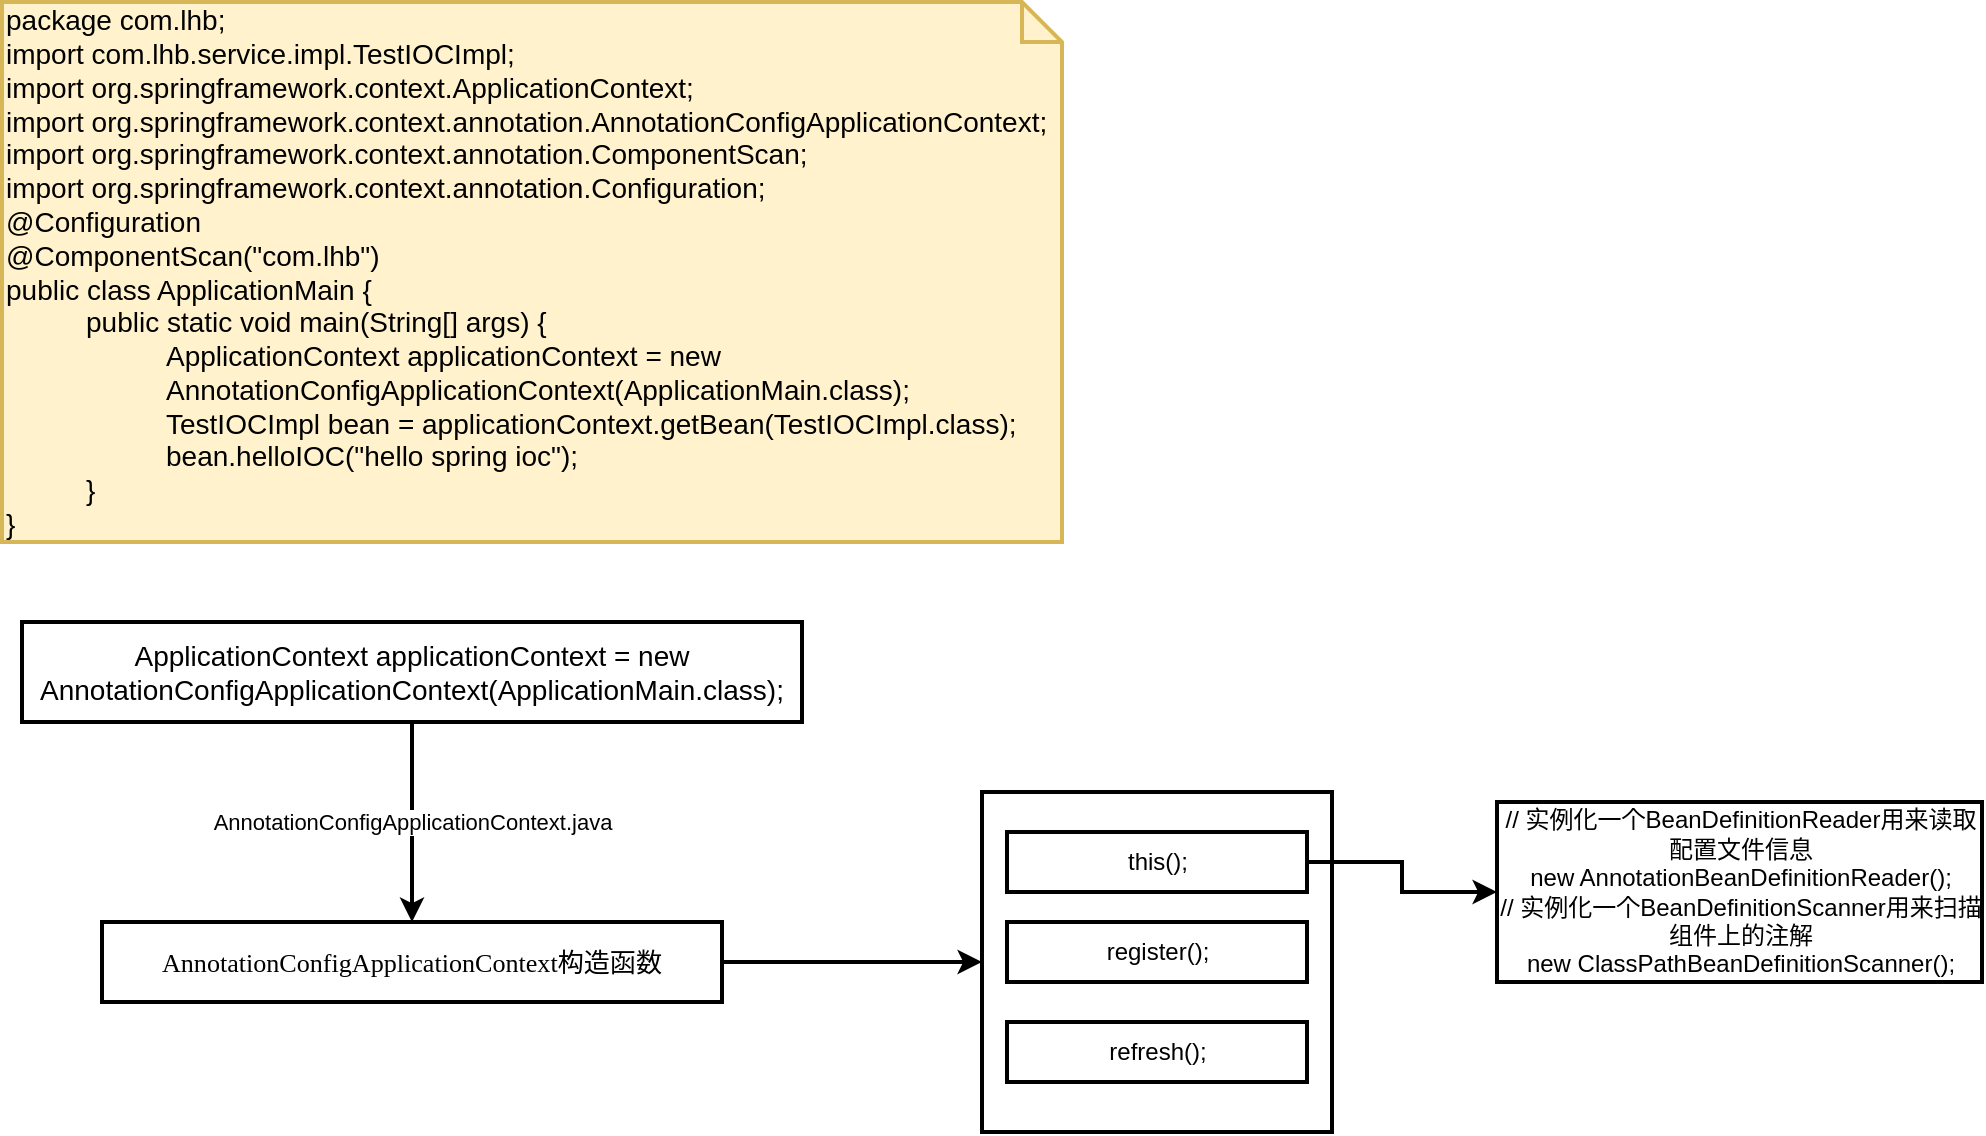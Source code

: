 <mxfile version="14.9.3" type="github">
  <diagram id="eFSnvH-j5v0lLI5UnApI" name="IOC加载流程">
    <mxGraphModel dx="1107" dy="601" grid="1" gridSize="10" guides="1" tooltips="1" connect="1" arrows="1" fold="1" page="1" pageScale="1" pageWidth="827" pageHeight="1169" math="0" shadow="0">
      <root>
        <mxCell id="0" />
        <mxCell id="1" parent="0" />
        <mxCell id="3bNbBRN6fOfR_KHOpcYK-2" value="&lt;div&gt;&lt;font color=&quot;#000000&quot;&gt;package com.lhb;&lt;/font&gt;&lt;/div&gt;&lt;div&gt;&lt;font color=&quot;#000000&quot;&gt;import com.lhb.service.impl.TestIOCImpl;&lt;/font&gt;&lt;/div&gt;&lt;div&gt;&lt;font color=&quot;#000000&quot;&gt;import org.springframework.context.ApplicationContext;&lt;/font&gt;&lt;/div&gt;&lt;div&gt;&lt;font color=&quot;#000000&quot;&gt;import org.springframework.context.annotation.AnnotationConfigApplicationContext;&lt;/font&gt;&lt;/div&gt;&lt;div&gt;&lt;font color=&quot;#000000&quot;&gt;import org.springframework.context.annotation.ComponentScan;&lt;/font&gt;&lt;/div&gt;&lt;div&gt;&lt;font color=&quot;#000000&quot;&gt;import org.springframework.context.annotation.Configuration;&lt;/font&gt;&lt;/div&gt;&lt;div&gt;&lt;font color=&quot;#000000&quot;&gt;@Configuration&lt;/font&gt;&lt;/div&gt;&lt;div&gt;&lt;font color=&quot;#000000&quot;&gt;@ComponentScan(&quot;com.lhb&quot;)&lt;/font&gt;&lt;/div&gt;&lt;div&gt;&lt;font color=&quot;#000000&quot;&gt;public class ApplicationMain {&lt;/font&gt;&lt;/div&gt;&lt;blockquote style=&quot;margin: 0 0 0 40px ; border: none ; padding: 0px&quot;&gt;&lt;div&gt;&lt;font color=&quot;#000000&quot;&gt;public static void main(String[] args) {&lt;/font&gt;&lt;/div&gt;&lt;/blockquote&gt;&lt;blockquote style=&quot;margin: 0 0 0 40px ; border: none ; padding: 0px&quot;&gt;&lt;blockquote style=&quot;margin: 0 0 0 40px ; border: none ; padding: 0px&quot;&gt;&lt;div&gt;&lt;font color=&quot;#000000&quot;&gt;ApplicationContext applicationContext = new AnnotationConfigApplicationContext(ApplicationMain.class);&lt;/font&gt;&lt;/div&gt;&lt;/blockquote&gt;&lt;blockquote style=&quot;margin: 0 0 0 40px ; border: none ; padding: 0px&quot;&gt;&lt;div&gt;&lt;font color=&quot;#000000&quot;&gt;TestIOCImpl bean = applicationContext.getBean(TestIOCImpl.class);&lt;/font&gt;&lt;/div&gt;&lt;/blockquote&gt;&lt;blockquote style=&quot;margin: 0 0 0 40px ; border: none ; padding: 0px&quot;&gt;&lt;div&gt;&lt;font color=&quot;#000000&quot;&gt;bean.helloIOC(&quot;hello spring ioc&quot;);&lt;/font&gt;&lt;/div&gt;&lt;/blockquote&gt;&lt;/blockquote&gt;&lt;blockquote style=&quot;margin: 0 0 0 40px ; border: none ; padding: 0px&quot;&gt;&lt;div&gt;&lt;font color=&quot;#000000&quot;&gt;}&lt;/font&gt;&lt;/div&gt;&lt;/blockquote&gt;&lt;div&gt;&lt;font color=&quot;#000000&quot;&gt;}&lt;/font&gt;&lt;/div&gt;" style="shape=note;strokeWidth=2;fontSize=14;size=20;whiteSpace=wrap;html=1;fillColor=#fff2cc;strokeColor=#d6b656;fontColor=#666600;align=left;" parent="1" vertex="1">
          <mxGeometry x="70" y="40" width="530" height="270" as="geometry" />
        </mxCell>
        <mxCell id="3bNbBRN6fOfR_KHOpcYK-5" value="" style="edgeStyle=orthogonalEdgeStyle;rounded=0;orthogonalLoop=1;jettySize=auto;html=1;strokeWidth=2;" parent="1" source="3bNbBRN6fOfR_KHOpcYK-3" target="3bNbBRN6fOfR_KHOpcYK-4" edge="1">
          <mxGeometry relative="1" as="geometry" />
        </mxCell>
        <mxCell id="XQ4zk1a1KSQNIVSHgwAn-4" value="AnnotationConfigApplicationContext.java" style="edgeLabel;html=1;align=center;verticalAlign=middle;resizable=0;points=[];" vertex="1" connectable="0" parent="3bNbBRN6fOfR_KHOpcYK-5">
          <mxGeometry x="-0.3" y="-1" relative="1" as="geometry">
            <mxPoint x="1" y="15" as="offset" />
          </mxGeometry>
        </mxCell>
        <mxCell id="3bNbBRN6fOfR_KHOpcYK-3" value="&lt;span style=&quot;font-size: 14px ; text-align: left&quot;&gt;ApplicationContext applicationContext = new AnnotationConfigApplicationContext(ApplicationMain.class);&lt;/span&gt;" style="rounded=0;whiteSpace=wrap;html=1;strokeWidth=2;" parent="1" vertex="1">
          <mxGeometry x="80" y="350" width="390" height="50" as="geometry" />
        </mxCell>
        <mxCell id="3bNbBRN6fOfR_KHOpcYK-7" value="" style="edgeStyle=orthogonalEdgeStyle;rounded=0;orthogonalLoop=1;jettySize=auto;html=1;strokeWidth=2;" parent="1" source="3bNbBRN6fOfR_KHOpcYK-4" target="3bNbBRN6fOfR_KHOpcYK-6" edge="1">
          <mxGeometry relative="1" as="geometry" />
        </mxCell>
        <mxCell id="3bNbBRN6fOfR_KHOpcYK-4" value="&lt;pre style=&quot;font-family: &amp;#34;jetbrains mono&amp;#34; ; font-size: 9.8pt&quot;&gt;&lt;span style=&quot;background-color: rgb(255 , 255 , 255)&quot;&gt;AnnotationConfigApplicationContext构造函数&lt;/span&gt;&lt;/pre&gt;" style="whiteSpace=wrap;html=1;rounded=0;strokeWidth=2;" parent="1" vertex="1">
          <mxGeometry x="120" y="500" width="310" height="40" as="geometry" />
        </mxCell>
        <mxCell id="XQ4zk1a1KSQNIVSHgwAn-1" value="" style="group" vertex="1" connectable="0" parent="1">
          <mxGeometry x="560" y="435" width="175" height="170" as="geometry" />
        </mxCell>
        <mxCell id="3bNbBRN6fOfR_KHOpcYK-6" value="" style="whiteSpace=wrap;html=1;rounded=0;strokeWidth=2;" parent="XQ4zk1a1KSQNIVSHgwAn-1" vertex="1">
          <mxGeometry width="175" height="170" as="geometry" />
        </mxCell>
        <mxCell id="3bNbBRN6fOfR_KHOpcYK-8" value="this();" style="rounded=0;whiteSpace=wrap;html=1;strokeWidth=2;" parent="XQ4zk1a1KSQNIVSHgwAn-1" vertex="1">
          <mxGeometry x="12.5" y="20" width="150" height="30" as="geometry" />
        </mxCell>
        <mxCell id="XQ4zk1a1KSQNIVSHgwAn-2" value="register();" style="rounded=0;whiteSpace=wrap;html=1;strokeWidth=2;" vertex="1" parent="XQ4zk1a1KSQNIVSHgwAn-1">
          <mxGeometry x="12.5" y="65" width="150" height="30" as="geometry" />
        </mxCell>
        <mxCell id="XQ4zk1a1KSQNIVSHgwAn-3" value="refresh();" style="rounded=0;whiteSpace=wrap;html=1;strokeWidth=2;" vertex="1" parent="XQ4zk1a1KSQNIVSHgwAn-1">
          <mxGeometry x="12.5" y="115" width="150" height="30" as="geometry" />
        </mxCell>
        <mxCell id="XQ4zk1a1KSQNIVSHgwAn-5" value="// 实例化一个BeanDefinitionReader用来读取配置文件信息&lt;br&gt;new AnnotationBeanDefinitionReader();&lt;br&gt;// 实例化一个BeanDefinitionScanner用来扫描组件上的注解&lt;br&gt;new ClassPathBeanDefinitionScanner();" style="whiteSpace=wrap;html=1;rounded=0;strokeWidth=2;" vertex="1" parent="1">
          <mxGeometry x="817.5" y="440" width="242.5" height="90" as="geometry" />
        </mxCell>
        <mxCell id="XQ4zk1a1KSQNIVSHgwAn-6" value="" style="edgeStyle=orthogonalEdgeStyle;rounded=0;orthogonalLoop=1;jettySize=auto;html=1;strokeWidth=2;" edge="1" parent="1" source="3bNbBRN6fOfR_KHOpcYK-8" target="XQ4zk1a1KSQNIVSHgwAn-5">
          <mxGeometry relative="1" as="geometry" />
        </mxCell>
      </root>
    </mxGraphModel>
  </diagram>
</mxfile>
